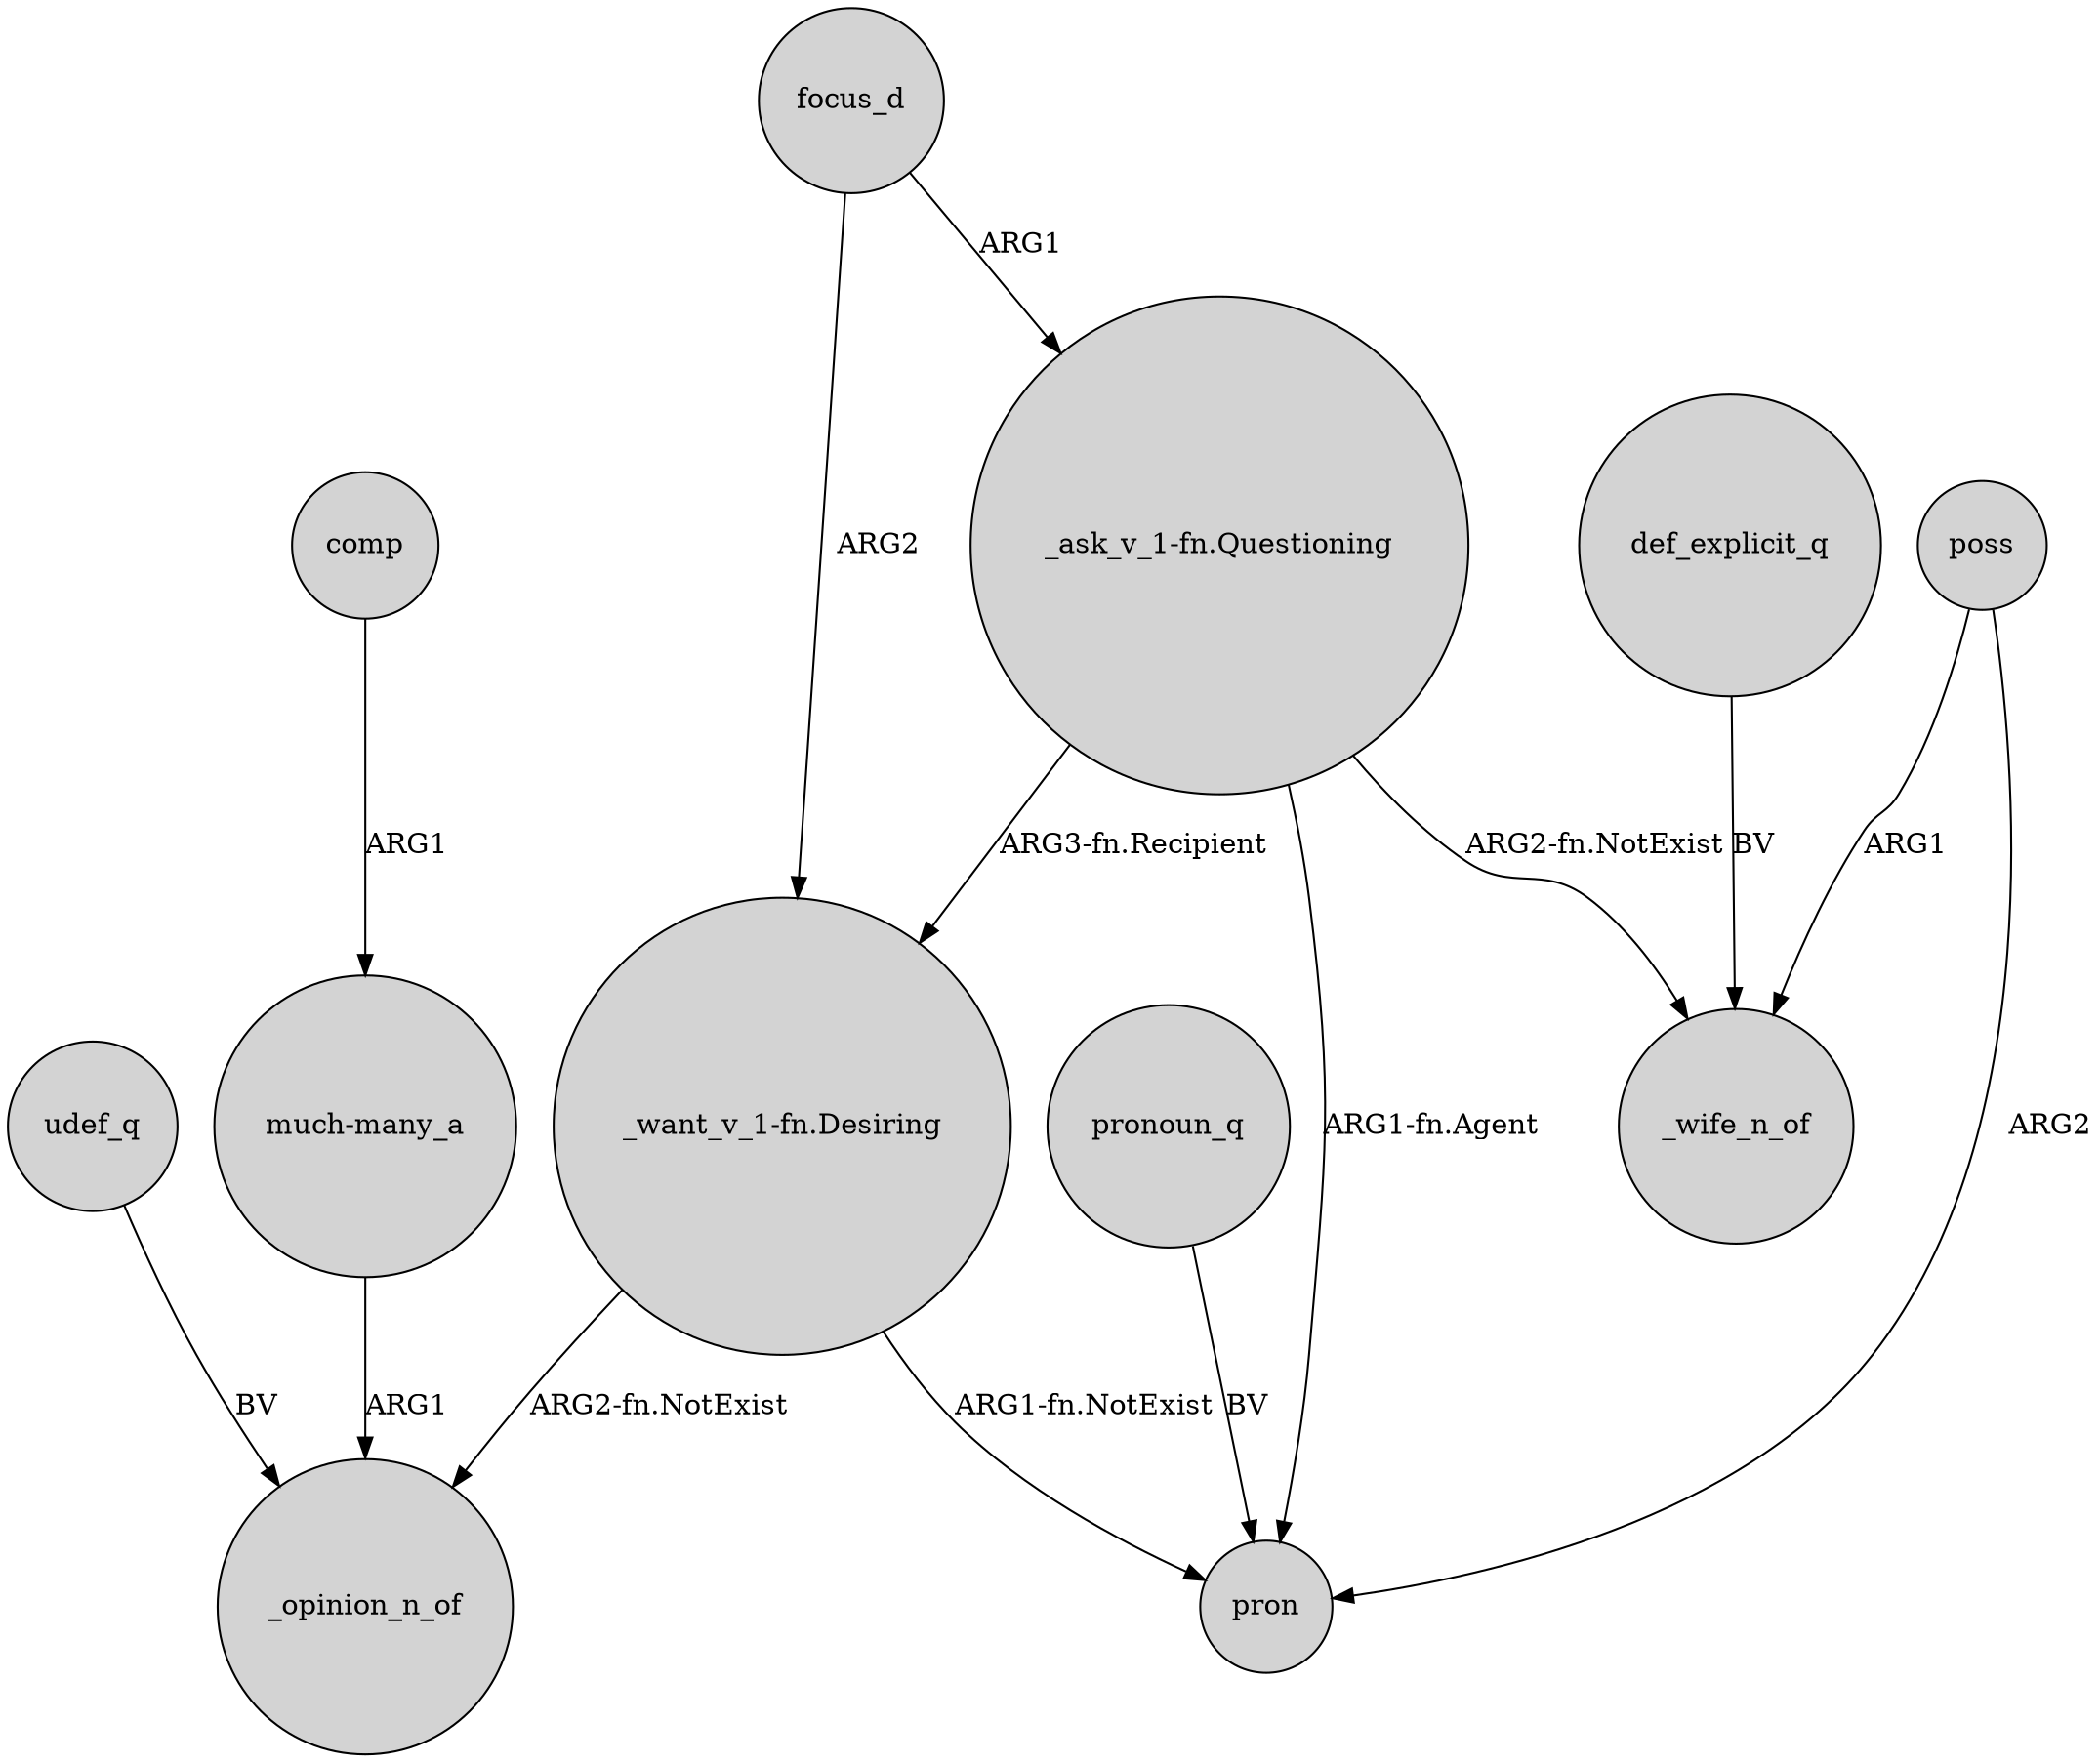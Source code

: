 digraph {
	node [shape=circle style=filled]
	focus_d -> "_want_v_1-fn.Desiring" [label=ARG2]
	udef_q -> _opinion_n_of [label=BV]
	comp -> "much-many_a" [label=ARG1]
	poss -> _wife_n_of [label=ARG1]
	focus_d -> "_ask_v_1-fn.Questioning" [label=ARG1]
	"_ask_v_1-fn.Questioning" -> pron [label="ARG1-fn.Agent"]
	poss -> pron [label=ARG2]
	"_want_v_1-fn.Desiring" -> pron [label="ARG1-fn.NotExist"]
	"_ask_v_1-fn.Questioning" -> "_want_v_1-fn.Desiring" [label="ARG3-fn.Recipient"]
	"_ask_v_1-fn.Questioning" -> _wife_n_of [label="ARG2-fn.NotExist"]
	"_want_v_1-fn.Desiring" -> _opinion_n_of [label="ARG2-fn.NotExist"]
	def_explicit_q -> _wife_n_of [label=BV]
	"much-many_a" -> _opinion_n_of [label=ARG1]
	pronoun_q -> pron [label=BV]
}
